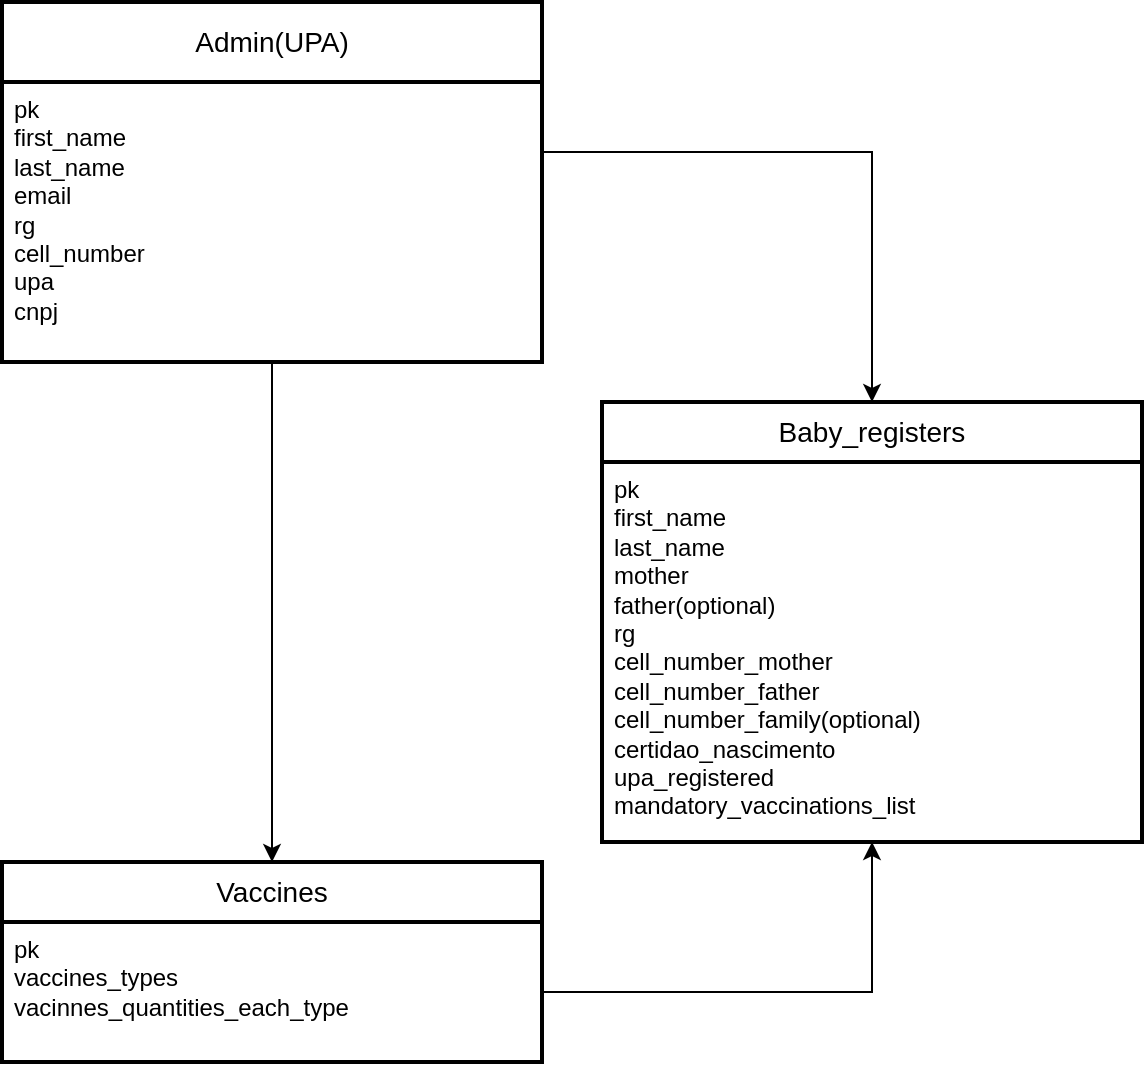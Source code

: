 <mxfile version="22.1.2" type="github">
  <diagram id="R2lEEEUBdFMjLlhIrx00" name="Page-1">
    <mxGraphModel dx="1035" dy="1629" grid="1" gridSize="10" guides="1" tooltips="1" connect="1" arrows="1" fold="1" page="1" pageScale="1" pageWidth="850" pageHeight="1100" math="0" shadow="0" extFonts="Permanent Marker^https://fonts.googleapis.com/css?family=Permanent+Marker">
      <root>
        <mxCell id="0" />
        <mxCell id="1" parent="0" />
        <mxCell id="ONzOm0LFNNowDPU1LM_E-28" value="Admin(UPA)" style="swimlane;childLayout=stackLayout;horizontal=1;startSize=40;horizontalStack=0;rounded=1;fontSize=14;fontStyle=0;strokeWidth=2;resizeParent=0;resizeLast=1;shadow=0;dashed=0;align=center;arcSize=0;whiteSpace=wrap;html=1;" vertex="1" parent="1">
          <mxGeometry x="10" y="-560" width="270" height="180" as="geometry" />
        </mxCell>
        <mxCell id="ONzOm0LFNNowDPU1LM_E-29" value="&lt;div&gt;pk&lt;br&gt;&lt;/div&gt;&lt;div&gt;first_name&lt;/div&gt;&lt;div&gt;last_name&lt;/div&gt;&lt;div&gt;email&lt;br&gt;&lt;/div&gt;&lt;div&gt;rg&lt;br&gt;&lt;/div&gt;&lt;div&gt;cell_number&lt;/div&gt;&lt;div&gt;upa&lt;br&gt;&lt;/div&gt;&lt;div&gt;cnpj&lt;br&gt;&lt;/div&gt;" style="align=left;strokeColor=none;fillColor=none;spacingLeft=4;fontSize=12;verticalAlign=top;resizable=0;rotatable=0;part=1;html=1;" vertex="1" parent="ONzOm0LFNNowDPU1LM_E-28">
          <mxGeometry y="40" width="270" height="140" as="geometry" />
        </mxCell>
        <mxCell id="ONzOm0LFNNowDPU1LM_E-31" value="Baby_registers" style="swimlane;childLayout=stackLayout;horizontal=1;startSize=30;horizontalStack=0;rounded=1;fontSize=14;fontStyle=0;strokeWidth=2;resizeParent=0;resizeLast=1;shadow=0;dashed=0;align=center;arcSize=0;whiteSpace=wrap;html=1;" vertex="1" parent="1">
          <mxGeometry x="310" y="-360" width="270" height="220" as="geometry" />
        </mxCell>
        <mxCell id="ONzOm0LFNNowDPU1LM_E-32" value="&lt;div&gt;pk&lt;br&gt;&lt;/div&gt;&lt;div&gt;first_name&lt;/div&gt;&lt;div&gt;last_name&lt;/div&gt;&lt;div&gt;mother&lt;/div&gt;&lt;div&gt;father(optional)&lt;br&gt;&lt;/div&gt;&lt;div&gt;rg&lt;br&gt;&lt;/div&gt;&lt;div&gt;cell_number_mother&lt;/div&gt;&lt;div&gt;cell_number_father&lt;/div&gt;&lt;div&gt;cell_number_family(optional)&lt;/div&gt;&lt;div&gt;certidao_nascimento&lt;/div&gt;&lt;div&gt;upa_registered&lt;/div&gt;&lt;div&gt;mandatory_vaccinations_list&lt;br&gt;&lt;/div&gt;" style="align=left;strokeColor=none;fillColor=none;spacingLeft=4;fontSize=12;verticalAlign=top;resizable=0;rotatable=0;part=1;html=1;" vertex="1" parent="ONzOm0LFNNowDPU1LM_E-31">
          <mxGeometry y="30" width="270" height="190" as="geometry" />
        </mxCell>
        <mxCell id="ONzOm0LFNNowDPU1LM_E-36" style="edgeStyle=orthogonalEdgeStyle;rounded=0;orthogonalLoop=1;jettySize=auto;html=1;exitX=1;exitY=0.25;exitDx=0;exitDy=0;entryX=0.5;entryY=0;entryDx=0;entryDy=0;" edge="1" parent="1" source="ONzOm0LFNNowDPU1LM_E-29" target="ONzOm0LFNNowDPU1LM_E-31">
          <mxGeometry relative="1" as="geometry" />
        </mxCell>
        <mxCell id="ONzOm0LFNNowDPU1LM_E-37" value="Vaccines" style="swimlane;childLayout=stackLayout;horizontal=1;startSize=30;horizontalStack=0;rounded=1;fontSize=14;fontStyle=0;strokeWidth=2;resizeParent=0;resizeLast=1;shadow=0;dashed=0;align=center;arcSize=0;whiteSpace=wrap;html=1;" vertex="1" parent="1">
          <mxGeometry x="10" y="-130" width="270" height="100" as="geometry" />
        </mxCell>
        <mxCell id="ONzOm0LFNNowDPU1LM_E-38" value="&lt;div&gt;pk&lt;/div&gt;&lt;div&gt;vaccines_types&lt;/div&gt;&lt;div&gt;vacinnes_quantities_each_type&lt;/div&gt;&lt;div&gt;&lt;br&gt;&lt;/div&gt;&lt;div&gt;&lt;br&gt;&lt;/div&gt;" style="align=left;strokeColor=none;fillColor=none;spacingLeft=4;fontSize=12;verticalAlign=top;resizable=0;rotatable=0;part=1;html=1;" vertex="1" parent="ONzOm0LFNNowDPU1LM_E-37">
          <mxGeometry y="30" width="270" height="70" as="geometry" />
        </mxCell>
        <mxCell id="ONzOm0LFNNowDPU1LM_E-39" style="edgeStyle=orthogonalEdgeStyle;rounded=0;orthogonalLoop=1;jettySize=auto;html=1;exitX=0.5;exitY=1;exitDx=0;exitDy=0;entryX=0.5;entryY=0;entryDx=0;entryDy=0;" edge="1" parent="1" source="ONzOm0LFNNowDPU1LM_E-29" target="ONzOm0LFNNowDPU1LM_E-37">
          <mxGeometry relative="1" as="geometry" />
        </mxCell>
        <mxCell id="ONzOm0LFNNowDPU1LM_E-40" style="edgeStyle=orthogonalEdgeStyle;rounded=0;orthogonalLoop=1;jettySize=auto;html=1;exitX=1;exitY=0.5;exitDx=0;exitDy=0;entryX=0.5;entryY=1;entryDx=0;entryDy=0;" edge="1" parent="1" source="ONzOm0LFNNowDPU1LM_E-38" target="ONzOm0LFNNowDPU1LM_E-32">
          <mxGeometry relative="1" as="geometry" />
        </mxCell>
      </root>
    </mxGraphModel>
  </diagram>
</mxfile>
